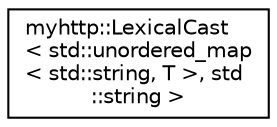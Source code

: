 digraph "Graphical Class Hierarchy"
{
 // LATEX_PDF_SIZE
  edge [fontname="Helvetica",fontsize="10",labelfontname="Helvetica",labelfontsize="10"];
  node [fontname="Helvetica",fontsize="10",shape=record];
  rankdir="LR";
  Node0 [label="myhttp::LexicalCast\l\< std::unordered_map\l\< std::string, T \>, std\l::string \>",height=0.2,width=0.4,color="black", fillcolor="white", style="filled",URL="$classmyhttp_1_1LexicalCast_3_01std_1_1unordered__map_3_01std_1_1string_00_01T_01_4_00_01std_1_1string_01_4.html",tooltip="类型转换模板类片特化(std::unordered_map<std::string, T> 转换成 YAML String)"];
}
